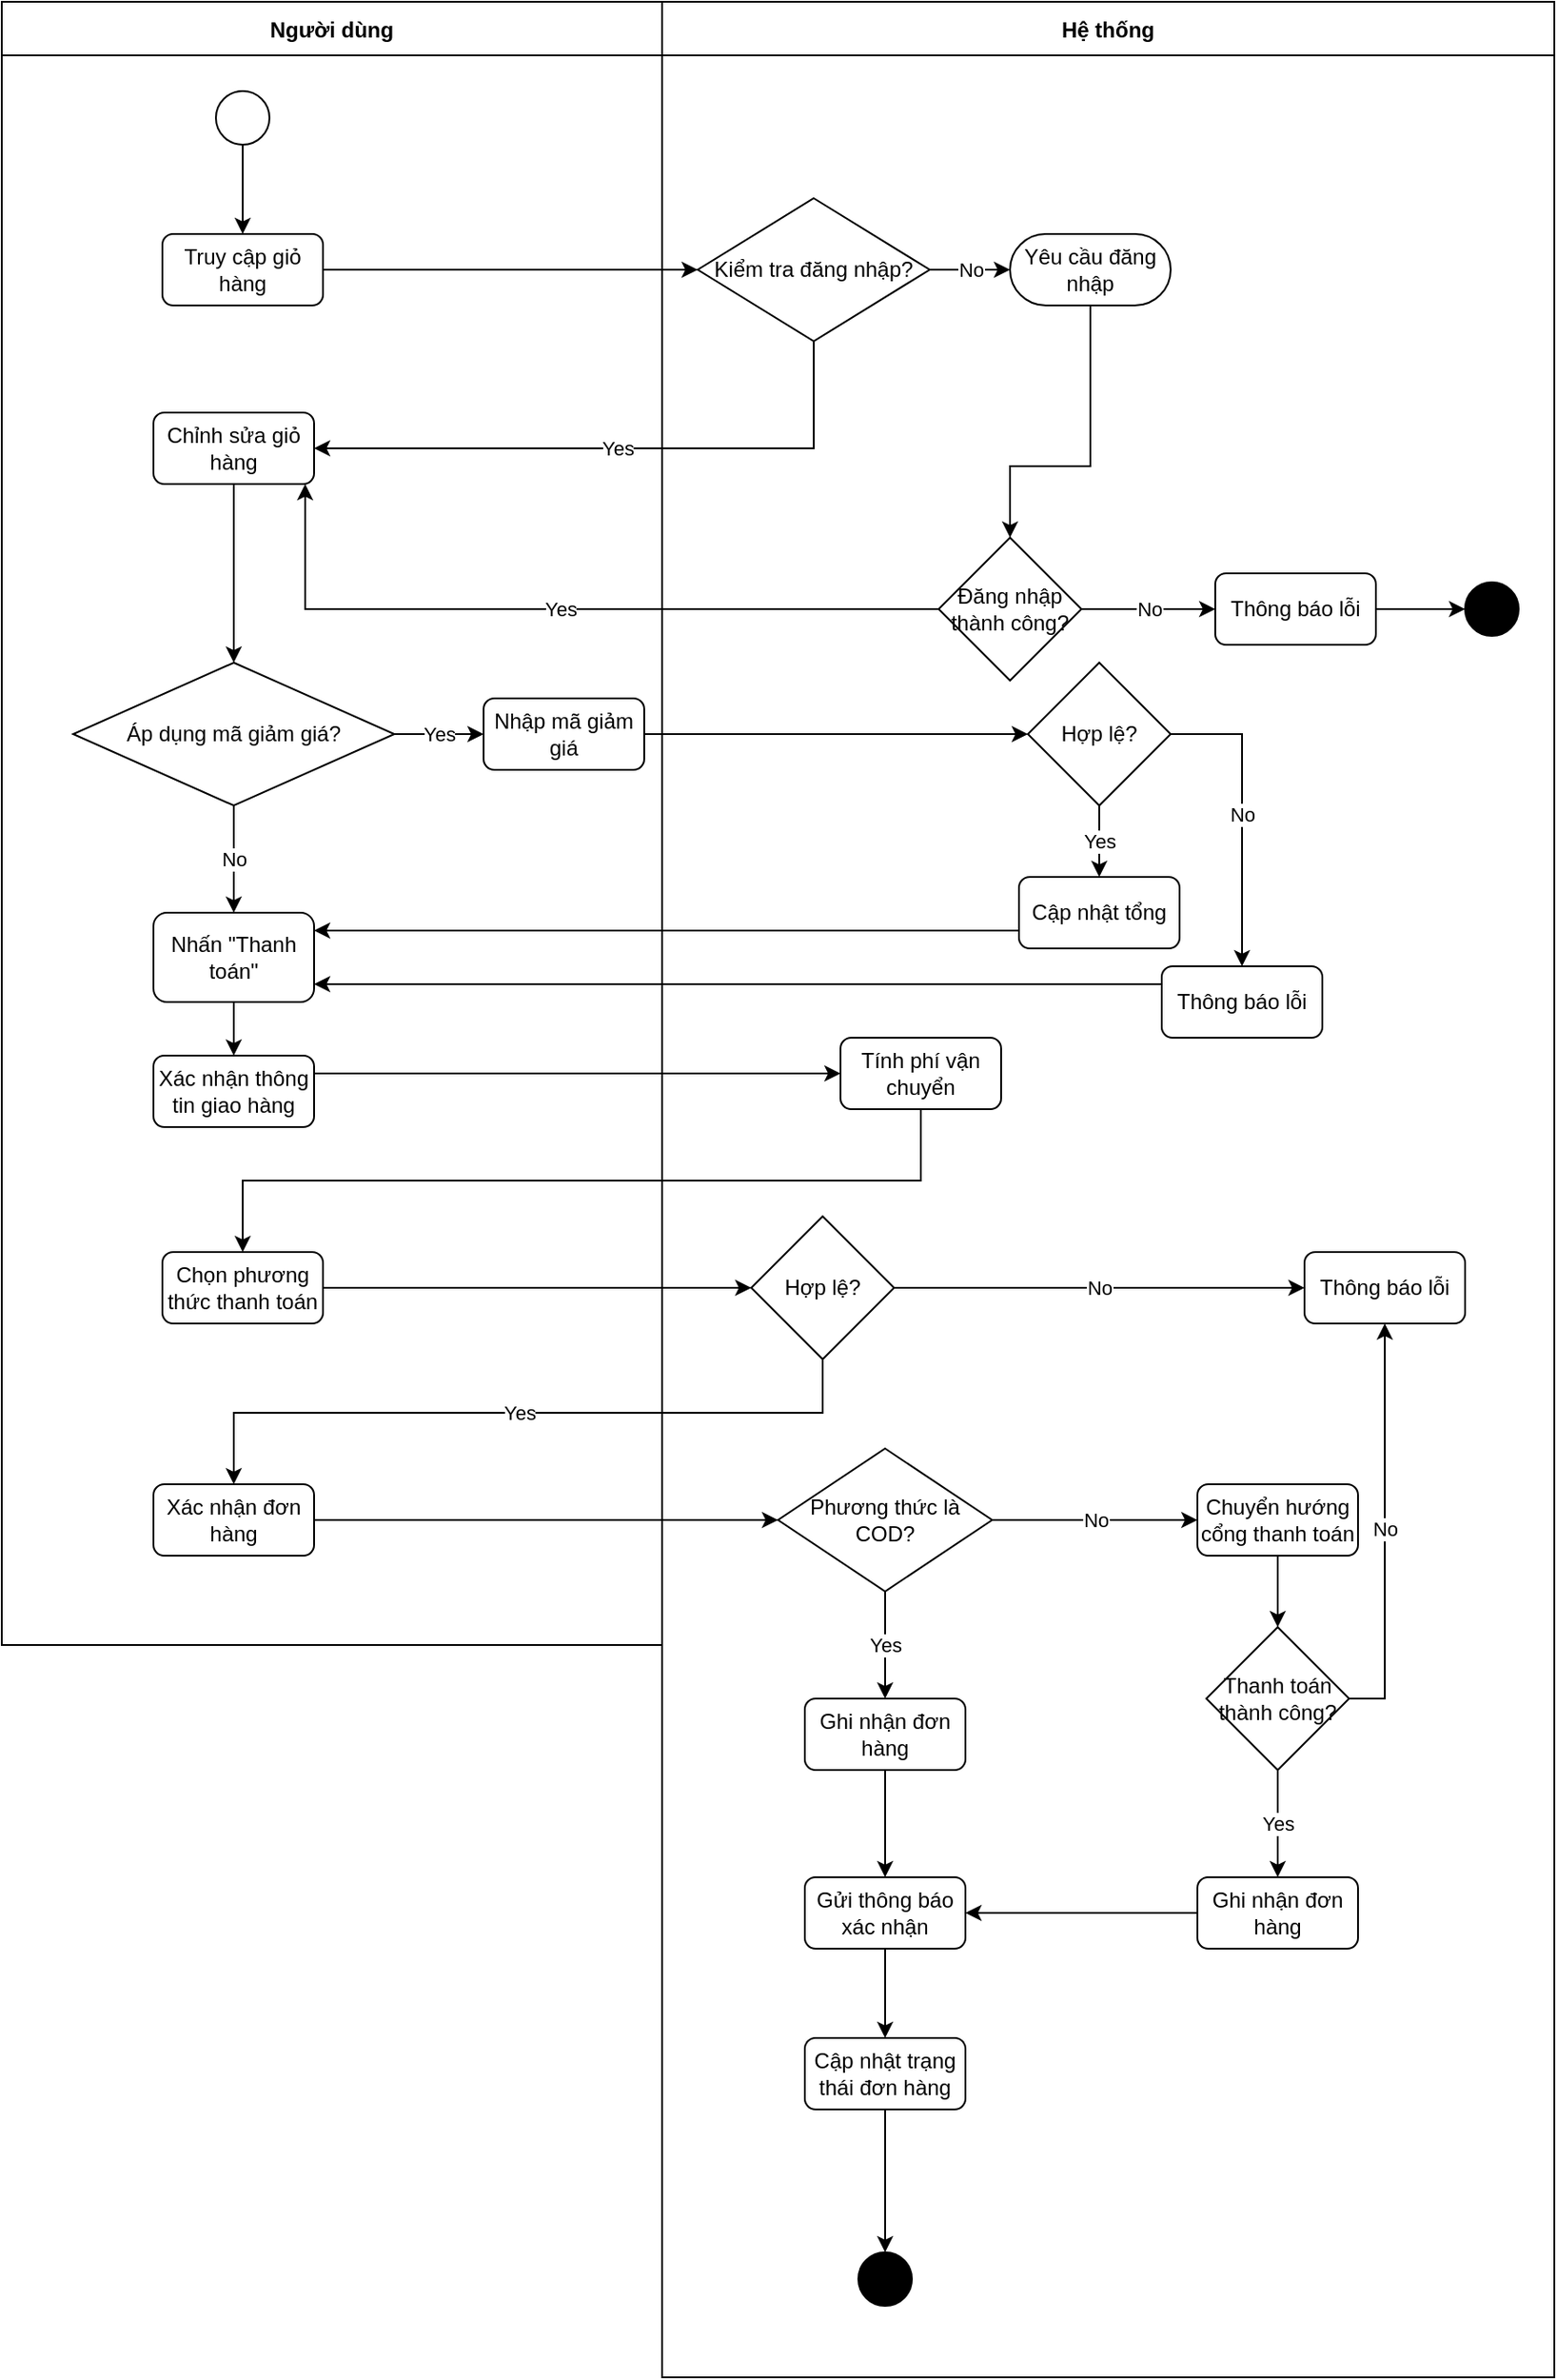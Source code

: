 <mxfile>
    <diagram id="9e7BRUzjvNmEs0wVggqz" name="Activity Diagram">
        <mxGraphModel dx="979" dy="662" grid="1" gridSize="10" guides="1" tooltips="1" connect="1" arrows="1" fold="1" page="1" pageScale="1" pageWidth="850" pageHeight="1100" math="0" shadow="0">
            <root>
                <mxCell id="0"/>
                <mxCell id="1" parent="0"/>
                <mxCell id="2" value="Người dùng" style="swimlane;startSize=30;" vertex="1" parent="1">
                    <mxGeometry x="110" y="50" width="370" height="920" as="geometry"/>
                </mxCell>
                <mxCell id="3" value="" style="ellipse;whiteSpace=wrap;html=1;aspect=fixed;" vertex="1" parent="2">
                    <mxGeometry x="120" y="50" width="30" height="30" as="geometry"/>
                </mxCell>
                <mxCell id="4" value="Truy cập giỏ hàng" style="rounded=1;whiteSpace=wrap;html=1;" vertex="1" parent="2">
                    <mxGeometry x="90" y="130" width="90" height="40" as="geometry"/>
                </mxCell>
                <mxCell id="5" value="Chỉnh sửa giỏ hàng" style="rounded=1;whiteSpace=wrap;html=1;" vertex="1" parent="2">
                    <mxGeometry x="85" y="230" width="90" height="40" as="geometry"/>
                </mxCell>
                <mxCell id="6" value="Áp dụng mã giảm giá?" style="rhombus;whiteSpace=wrap;html=1;" vertex="1" parent="2">
                    <mxGeometry x="40" y="370" width="180" height="80" as="geometry"/>
                </mxCell>
                <mxCell id="7" value="Nhập mã giảm giá" style="rounded=1;whiteSpace=wrap;html=1;" vertex="1" parent="2">
                    <mxGeometry x="270" y="390" width="90" height="40" as="geometry"/>
                </mxCell>
                <mxCell id="8" value="Nhấn &quot;Thanh toán&quot;" style="rounded=1;whiteSpace=wrap;html=1;" vertex="1" parent="2">
                    <mxGeometry x="85" y="510" width="90" height="50" as="geometry"/>
                </mxCell>
                <mxCell id="9" value="Xác nhận thông tin giao hàng" style="rounded=1;whiteSpace=wrap;html=1;" vertex="1" parent="2">
                    <mxGeometry x="85" y="590" width="90" height="40" as="geometry"/>
                </mxCell>
                <mxCell id="10" value="Chọn phương thức thanh toán" style="rounded=1;whiteSpace=wrap;html=1;" vertex="1" parent="2">
                    <mxGeometry x="90" y="700" width="90" height="40" as="geometry"/>
                </mxCell>
                <mxCell id="11" value="Xác nhận đơn hàng" style="rounded=1;whiteSpace=wrap;html=1;" vertex="1" parent="2">
                    <mxGeometry x="85" y="830" width="90" height="40" as="geometry"/>
                </mxCell>
                <mxCell id="53" value="Yes" style="edgeStyle=orthogonalEdgeStyle;rounded=0;html=1;jettySize=auto;orthogonalLoop=1;entryX=0.5;entryY=0;entryDx=0;entryDy=0;exitX=0.5;exitY=1;exitDx=0;exitDy=0;" edge="1" parent="2" source="22" target="11">
                    <mxGeometry relative="1" as="geometry">
                        <mxPoint x="810.091" y="699.959" as="sourcePoint"/>
                        <mxPoint x="135" y="770" as="targetPoint"/>
                        <Array as="points">
                            <mxPoint x="460" y="790"/>
                            <mxPoint x="130" y="790"/>
                        </Array>
                    </mxGeometry>
                </mxCell>
                <mxCell id="43" value="No" style="edgeStyle=orthogonalEdgeStyle;rounded=0;html=1;jettySize=auto;orthogonalLoop=1;entryX=0.5;entryY=0;entryDx=0;entryDy=0;" edge="1" parent="2" source="6" target="8">
                    <mxGeometry relative="1" as="geometry">
                        <mxPoint x="60" y="490" as="targetPoint"/>
                        <Array as="points">
                            <mxPoint x="130" y="500"/>
                        </Array>
                    </mxGeometry>
                </mxCell>
                <mxCell id="12" value="Hệ thống" style="swimlane;startSize=30;" vertex="1" parent="1">
                    <mxGeometry x="480" y="50" width="500" height="1330" as="geometry"/>
                </mxCell>
                <mxCell id="13" value="Kiểm tra đăng nhập?" style="rhombus;whiteSpace=wrap;html=1;" vertex="1" parent="12">
                    <mxGeometry x="20" y="110" width="130" height="80" as="geometry"/>
                </mxCell>
                <mxCell id="14" value="Yêu cầu đăng nhập" style="rounded=1;whiteSpace=wrap;html=1;arcSize=50;" vertex="1" parent="12">
                    <mxGeometry x="195" y="130" width="90" height="40" as="geometry"/>
                </mxCell>
                <mxCell id="15" value="Đăng nhập thành công?" style="rhombus;whiteSpace=wrap;html=1;" vertex="1" parent="12">
                    <mxGeometry x="155" y="300" width="80" height="80" as="geometry"/>
                </mxCell>
                <mxCell id="16" value="Thông báo lỗi" style="rounded=1;whiteSpace=wrap;html=1;" vertex="1" parent="12">
                    <mxGeometry x="310" y="320" width="90" height="40" as="geometry"/>
                </mxCell>
                <mxCell id="17" value="" style="ellipse;whiteSpace=wrap;html=1;aspect=fixed;fillColor=#000000;" vertex="1" parent="12">
                    <mxGeometry x="450" y="325" width="30" height="30" as="geometry"/>
                </mxCell>
                <mxCell id="18" value="Hợp lệ?" style="rhombus;whiteSpace=wrap;html=1;" vertex="1" parent="12">
                    <mxGeometry x="205" y="370" width="80" height="80" as="geometry"/>
                </mxCell>
                <mxCell id="19" value="Cập nhật tổng" style="rounded=1;whiteSpace=wrap;html=1;" vertex="1" parent="12">
                    <mxGeometry x="200" y="490" width="90" height="40" as="geometry"/>
                </mxCell>
                <mxCell id="21" value="Tính phí vận chuyển" style="rounded=1;whiteSpace=wrap;html=1;" vertex="1" parent="12">
                    <mxGeometry x="100" y="580" width="90" height="40" as="geometry"/>
                </mxCell>
                <mxCell id="24" value="Phương thức là COD?" style="rhombus;whiteSpace=wrap;html=1;" vertex="1" parent="12">
                    <mxGeometry x="65" y="810" width="120" height="80" as="geometry"/>
                </mxCell>
                <mxCell id="25" value="Ghi nhận đơn hàng" style="rounded=1;whiteSpace=wrap;html=1;" vertex="1" parent="12">
                    <mxGeometry x="80" y="950" width="90" height="40" as="geometry"/>
                </mxCell>
                <mxCell id="27" value="Thanh toán thành công?" style="rhombus;whiteSpace=wrap;html=1;" vertex="1" parent="12">
                    <mxGeometry x="305" y="910" width="80" height="80" as="geometry"/>
                </mxCell>
                <mxCell id="28" value="Ghi nhận đơn hàng" style="rounded=1;whiteSpace=wrap;html=1;" vertex="1" parent="12">
                    <mxGeometry x="300" y="1050" width="90" height="40" as="geometry"/>
                </mxCell>
                <mxCell id="30" value="Gửi thông báo xác nhận" style="rounded=1;whiteSpace=wrap;html=1;" vertex="1" parent="12">
                    <mxGeometry x="80" y="1050" width="90" height="40" as="geometry"/>
                </mxCell>
                <mxCell id="31" value="Cập nhật trạng thái đơn hàng" style="rounded=1;whiteSpace=wrap;html=1;" vertex="1" parent="12">
                    <mxGeometry x="80" y="1140" width="90" height="40" as="geometry"/>
                </mxCell>
                <mxCell id="32" value="" style="ellipse;whiteSpace=wrap;html=1;aspect=fixed;fillColor=#000000;" vertex="1" parent="12">
                    <mxGeometry x="110" y="1260" width="30" height="30" as="geometry"/>
                </mxCell>
                <mxCell id="23" value="Thông báo lỗi" style="rounded=1;whiteSpace=wrap;html=1;" vertex="1" parent="12">
                    <mxGeometry x="360" y="700" width="90" height="40" as="geometry"/>
                </mxCell>
                <mxCell id="22" value="Hợp lệ?" style="rhombus;whiteSpace=wrap;html=1;" vertex="1" parent="12">
                    <mxGeometry x="50" y="680" width="80" height="80" as="geometry"/>
                </mxCell>
                <mxCell id="54" value="No" style="edgeStyle=orthogonalEdgeStyle;rounded=0;html=1;jettySize=auto;orthogonalLoop=1;" edge="1" parent="12" source="22" target="23">
                    <mxGeometry relative="1" as="geometry"/>
                </mxCell>
                <mxCell id="50" style="edgeStyle=orthogonalEdgeStyle;rounded=0;html=1;jettySize=auto;orthogonalLoop=1;exitX=1;exitY=0.5;exitDx=0;exitDy=0;entryX=0;entryY=0.5;entryDx=0;entryDy=0;" edge="1" parent="12" source="9" target="21">
                    <mxGeometry relative="1" as="geometry">
                        <Array as="points">
                            <mxPoint x="-50" y="600"/>
                            <mxPoint x="-50" y="600"/>
                        </Array>
                    </mxGeometry>
                </mxCell>
                <mxCell id="26" value="Chuyển hướng cổng thanh toán" style="rounded=1;whiteSpace=wrap;html=1;" vertex="1" parent="12">
                    <mxGeometry x="300" y="830" width="90" height="40" as="geometry"/>
                </mxCell>
                <mxCell id="58" value="No" style="edgeStyle=orthogonalEdgeStyle;rounded=0;html=1;jettySize=auto;orthogonalLoop=1;" edge="1" parent="12" source="24" target="26">
                    <mxGeometry relative="1" as="geometry"/>
                </mxCell>
                <mxCell id="59" style="edgeStyle=orthogonalEdgeStyle;rounded=0;html=1;jettySize=auto;orthogonalLoop=1;" edge="1" parent="12" source="26" target="27">
                    <mxGeometry relative="1" as="geometry"/>
                </mxCell>
                <mxCell id="61" value="No" style="edgeStyle=orthogonalEdgeStyle;rounded=0;html=1;jettySize=auto;orthogonalLoop=1;entryX=0.5;entryY=1;entryDx=0;entryDy=0;" edge="1" parent="12" source="27" target="23">
                    <mxGeometry relative="1" as="geometry">
                        <mxPoint x="635" y="720" as="targetPoint"/>
                        <Array as="points">
                            <mxPoint x="405" y="950"/>
                        </Array>
                    </mxGeometry>
                </mxCell>
                <mxCell id="20" value="Thông báo lỗi" style="rounded=1;whiteSpace=wrap;html=1;" vertex="1" parent="12">
                    <mxGeometry x="280" y="540" width="90" height="40" as="geometry"/>
                </mxCell>
                <mxCell id="46" value="No" style="edgeStyle=orthogonalEdgeStyle;rounded=0;html=1;jettySize=auto;orthogonalLoop=1;" edge="1" parent="12" source="18" target="20">
                    <mxGeometry relative="1" as="geometry">
                        <Array as="points">
                            <mxPoint x="325" y="410"/>
                        </Array>
                    </mxGeometry>
                </mxCell>
                <mxCell id="33" style="edgeStyle=orthogonalEdgeStyle;rounded=0;html=1;jettySize=auto;orthogonalLoop=1;" edge="1" parent="1" source="3" target="4">
                    <mxGeometry relative="1" as="geometry"/>
                </mxCell>
                <mxCell id="34" style="edgeStyle=orthogonalEdgeStyle;rounded=0;html=1;jettySize=auto;orthogonalLoop=1;" edge="1" parent="1" source="4" target="13">
                    <mxGeometry relative="1" as="geometry"/>
                </mxCell>
                <mxCell id="35" value="No" style="edgeStyle=orthogonalEdgeStyle;rounded=0;html=1;jettySize=auto;orthogonalLoop=1;entryX=0;entryY=0.5;entryDx=0;entryDy=0;exitX=1;exitY=0.5;exitDx=0;exitDy=0;" edge="1" parent="1" source="13" target="14">
                    <mxGeometry relative="1" as="geometry"/>
                </mxCell>
                <mxCell id="36" value="Yes" style="edgeStyle=orthogonalEdgeStyle;rounded=0;html=1;jettySize=auto;orthogonalLoop=1;" edge="1" parent="1" source="13" target="5">
                    <mxGeometry relative="1" as="geometry">
                        <Array as="points">
                            <mxPoint x="565" y="300"/>
                        </Array>
                    </mxGeometry>
                </mxCell>
                <mxCell id="37" style="edgeStyle=orthogonalEdgeStyle;rounded=0;html=1;jettySize=auto;orthogonalLoop=1;entryX=0.5;entryY=0;entryDx=0;entryDy=0;" edge="1" parent="1" source="14" target="15">
                    <mxGeometry relative="1" as="geometry">
                        <Array as="points">
                            <mxPoint x="720" y="310"/>
                            <mxPoint x="675" y="310"/>
                        </Array>
                    </mxGeometry>
                </mxCell>
                <mxCell id="38" value="Yes" style="edgeStyle=orthogonalEdgeStyle;rounded=0;html=1;jettySize=auto;orthogonalLoop=1;exitX=0;exitY=0.5;exitDx=0;exitDy=0;" edge="1" parent="1" source="15" target="5">
                    <mxGeometry relative="1" as="geometry">
                        <Array as="points">
                            <mxPoint x="280" y="390"/>
                        </Array>
                    </mxGeometry>
                </mxCell>
                <mxCell id="39" value="No" style="edgeStyle=orthogonalEdgeStyle;rounded=0;html=1;jettySize=auto;orthogonalLoop=1;" edge="1" parent="1" source="15" target="16">
                    <mxGeometry relative="1" as="geometry"/>
                </mxCell>
                <mxCell id="40" style="edgeStyle=orthogonalEdgeStyle;rounded=0;html=1;jettySize=auto;orthogonalLoop=1;" edge="1" parent="1" source="16" target="17">
                    <mxGeometry relative="1" as="geometry"/>
                </mxCell>
                <mxCell id="41" style="edgeStyle=orthogonalEdgeStyle;rounded=0;html=1;jettySize=auto;orthogonalLoop=1;" edge="1" parent="1" source="5" target="6">
                    <mxGeometry relative="1" as="geometry"/>
                </mxCell>
                <mxCell id="42" value="Yes" style="edgeStyle=orthogonalEdgeStyle;rounded=0;html=1;jettySize=auto;orthogonalLoop=1;" edge="1" parent="1" source="6" target="7">
                    <mxGeometry relative="1" as="geometry"/>
                </mxCell>
                <mxCell id="44" style="edgeStyle=orthogonalEdgeStyle;rounded=0;html=1;jettySize=auto;orthogonalLoop=1;" edge="1" parent="1" source="7" target="18">
                    <mxGeometry relative="1" as="geometry"/>
                </mxCell>
                <mxCell id="45" value="Yes" style="edgeStyle=orthogonalEdgeStyle;rounded=0;html=1;jettySize=auto;orthogonalLoop=1;" edge="1" parent="1" source="18" target="19">
                    <mxGeometry relative="1" as="geometry"/>
                </mxCell>
                <mxCell id="47" style="edgeStyle=orthogonalEdgeStyle;rounded=0;html=1;jettySize=auto;orthogonalLoop=1;" edge="1" parent="1" source="19" target="8">
                    <mxGeometry relative="1" as="geometry">
                        <Array as="points">
                            <mxPoint x="480" y="570"/>
                            <mxPoint x="480" y="570"/>
                        </Array>
                    </mxGeometry>
                </mxCell>
                <mxCell id="48" style="edgeStyle=orthogonalEdgeStyle;rounded=0;html=1;jettySize=auto;orthogonalLoop=1;" edge="1" parent="1" source="20" target="8">
                    <mxGeometry relative="1" as="geometry">
                        <Array as="points">
                            <mxPoint x="520" y="600"/>
                            <mxPoint x="520" y="600"/>
                        </Array>
                    </mxGeometry>
                </mxCell>
                <mxCell id="49" style="edgeStyle=orthogonalEdgeStyle;rounded=0;html=1;jettySize=auto;orthogonalLoop=1;" edge="1" parent="1" source="8" target="9">
                    <mxGeometry relative="1" as="geometry"/>
                </mxCell>
                <mxCell id="51" style="edgeStyle=orthogonalEdgeStyle;rounded=0;html=1;jettySize=auto;orthogonalLoop=1;exitX=0.5;exitY=1;exitDx=0;exitDy=0;" edge="1" parent="1" source="21" target="10">
                    <mxGeometry relative="1" as="geometry">
                        <Array as="points">
                            <mxPoint x="625" y="710"/>
                            <mxPoint x="245" y="710"/>
                        </Array>
                    </mxGeometry>
                </mxCell>
                <mxCell id="52" style="edgeStyle=orthogonalEdgeStyle;rounded=0;html=1;jettySize=auto;orthogonalLoop=1;" edge="1" parent="1" source="10" target="22">
                    <mxGeometry relative="1" as="geometry"/>
                </mxCell>
                <mxCell id="57" value="Yes" style="edgeStyle=orthogonalEdgeStyle;rounded=0;html=1;jettySize=auto;orthogonalLoop=1;exitX=0.5;exitY=1;exitDx=0;exitDy=0;" edge="1" parent="1" source="24" target="25">
                    <mxGeometry relative="1" as="geometry"/>
                </mxCell>
                <mxCell id="60" value="Yes" style="edgeStyle=orthogonalEdgeStyle;rounded=0;html=1;jettySize=auto;orthogonalLoop=1;" edge="1" parent="1" source="27" target="28">
                    <mxGeometry relative="1" as="geometry"/>
                </mxCell>
                <mxCell id="63" style="edgeStyle=orthogonalEdgeStyle;rounded=0;html=1;jettySize=auto;orthogonalLoop=1;" edge="1" parent="1" source="25" target="30">
                    <mxGeometry relative="1" as="geometry"/>
                </mxCell>
                <mxCell id="64" style="edgeStyle=orthogonalEdgeStyle;rounded=0;html=1;jettySize=auto;orthogonalLoop=1;" edge="1" parent="1" source="28" target="30">
                    <mxGeometry relative="1" as="geometry"/>
                </mxCell>
                <mxCell id="65" style="edgeStyle=orthogonalEdgeStyle;rounded=0;html=1;jettySize=auto;orthogonalLoop=1;" edge="1" parent="1" source="30" target="31">
                    <mxGeometry relative="1" as="geometry"/>
                </mxCell>
                <mxCell id="66" style="edgeStyle=orthogonalEdgeStyle;rounded=0;html=1;jettySize=auto;orthogonalLoop=1;" edge="1" parent="1" source="31" target="32">
                    <mxGeometry relative="1" as="geometry"/>
                </mxCell>
                <mxCell id="56" style="edgeStyle=orthogonalEdgeStyle;rounded=0;html=1;jettySize=auto;orthogonalLoop=1;entryX=0;entryY=0.5;entryDx=0;entryDy=0;exitX=1;exitY=0.5;exitDx=0;exitDy=0;" edge="1" parent="1" source="11" target="24">
                    <mxGeometry relative="1" as="geometry">
                        <mxPoint x="224.91" y="920" as="sourcePoint"/>
                        <mxPoint x="780" y="830" as="targetPoint"/>
                        <Array as="points">
                            <mxPoint x="420" y="900"/>
                            <mxPoint x="420" y="900"/>
                        </Array>
                    </mxGeometry>
                </mxCell>
            </root>
        </mxGraphModel>
    </diagram>
</mxfile>